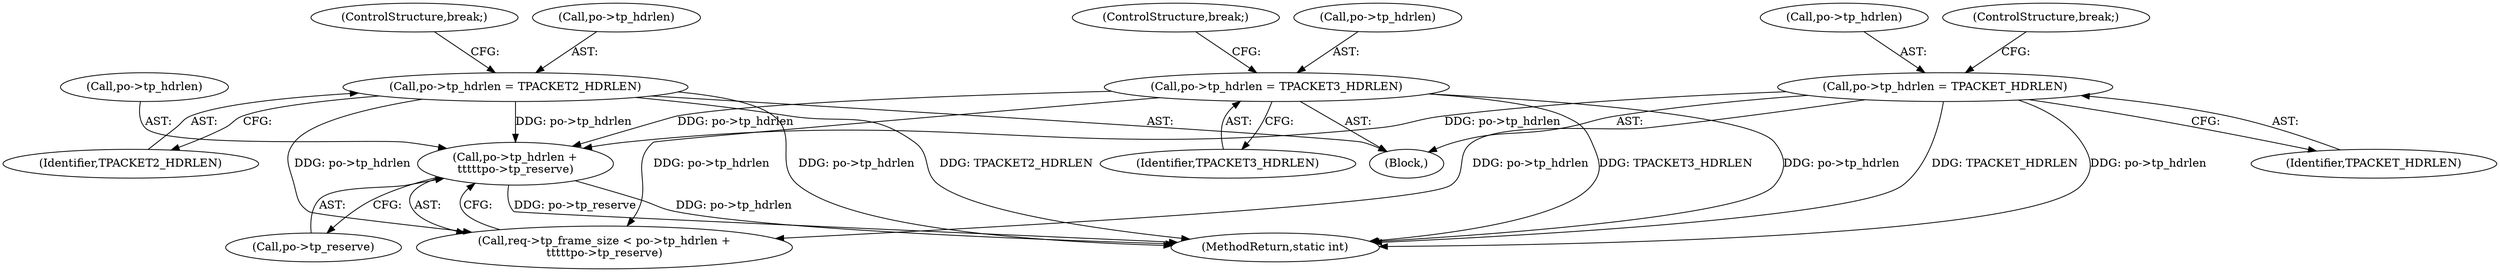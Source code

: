 digraph "0_linux_84ac7260236a49c79eede91617700174c2c19b0c@pointer" {
"1000293" [label="(Call,po->tp_hdrlen +\n\t\t\t\t\tpo->tp_reserve)"];
"1000237" [label="(Call,po->tp_hdrlen = TPACKET3_HDRLEN)"];
"1000230" [label="(Call,po->tp_hdrlen = TPACKET2_HDRLEN)"];
"1000223" [label="(Call,po->tp_hdrlen = TPACKET_HDRLEN)"];
"1000587" [label="(MethodReturn,static int)"];
"1000293" [label="(Call,po->tp_hdrlen +\n\t\t\t\t\tpo->tp_reserve)"];
"1000224" [label="(Call,po->tp_hdrlen)"];
"1000242" [label="(ControlStructure,break;)"];
"1000237" [label="(Call,po->tp_hdrlen = TPACKET3_HDRLEN)"];
"1000238" [label="(Call,po->tp_hdrlen)"];
"1000294" [label="(Call,po->tp_hdrlen)"];
"1000235" [label="(ControlStructure,break;)"];
"1000241" [label="(Identifier,TPACKET3_HDRLEN)"];
"1000227" [label="(Identifier,TPACKET_HDRLEN)"];
"1000228" [label="(ControlStructure,break;)"];
"1000289" [label="(Call,req->tp_frame_size < po->tp_hdrlen +\n\t\t\t\t\tpo->tp_reserve)"];
"1000297" [label="(Call,po->tp_reserve)"];
"1000223" [label="(Call,po->tp_hdrlen = TPACKET_HDRLEN)"];
"1000234" [label="(Identifier,TPACKET2_HDRLEN)"];
"1000230" [label="(Call,po->tp_hdrlen = TPACKET2_HDRLEN)"];
"1000221" [label="(Block,)"];
"1000231" [label="(Call,po->tp_hdrlen)"];
"1000293" -> "1000289"  [label="AST: "];
"1000293" -> "1000297"  [label="CFG: "];
"1000294" -> "1000293"  [label="AST: "];
"1000297" -> "1000293"  [label="AST: "];
"1000289" -> "1000293"  [label="CFG: "];
"1000293" -> "1000587"  [label="DDG: po->tp_hdrlen"];
"1000293" -> "1000587"  [label="DDG: po->tp_reserve"];
"1000237" -> "1000293"  [label="DDG: po->tp_hdrlen"];
"1000230" -> "1000293"  [label="DDG: po->tp_hdrlen"];
"1000223" -> "1000293"  [label="DDG: po->tp_hdrlen"];
"1000237" -> "1000221"  [label="AST: "];
"1000237" -> "1000241"  [label="CFG: "];
"1000238" -> "1000237"  [label="AST: "];
"1000241" -> "1000237"  [label="AST: "];
"1000242" -> "1000237"  [label="CFG: "];
"1000237" -> "1000587"  [label="DDG: po->tp_hdrlen"];
"1000237" -> "1000587"  [label="DDG: TPACKET3_HDRLEN"];
"1000237" -> "1000289"  [label="DDG: po->tp_hdrlen"];
"1000230" -> "1000221"  [label="AST: "];
"1000230" -> "1000234"  [label="CFG: "];
"1000231" -> "1000230"  [label="AST: "];
"1000234" -> "1000230"  [label="AST: "];
"1000235" -> "1000230"  [label="CFG: "];
"1000230" -> "1000587"  [label="DDG: po->tp_hdrlen"];
"1000230" -> "1000587"  [label="DDG: TPACKET2_HDRLEN"];
"1000230" -> "1000289"  [label="DDG: po->tp_hdrlen"];
"1000223" -> "1000221"  [label="AST: "];
"1000223" -> "1000227"  [label="CFG: "];
"1000224" -> "1000223"  [label="AST: "];
"1000227" -> "1000223"  [label="AST: "];
"1000228" -> "1000223"  [label="CFG: "];
"1000223" -> "1000587"  [label="DDG: TPACKET_HDRLEN"];
"1000223" -> "1000587"  [label="DDG: po->tp_hdrlen"];
"1000223" -> "1000289"  [label="DDG: po->tp_hdrlen"];
}
